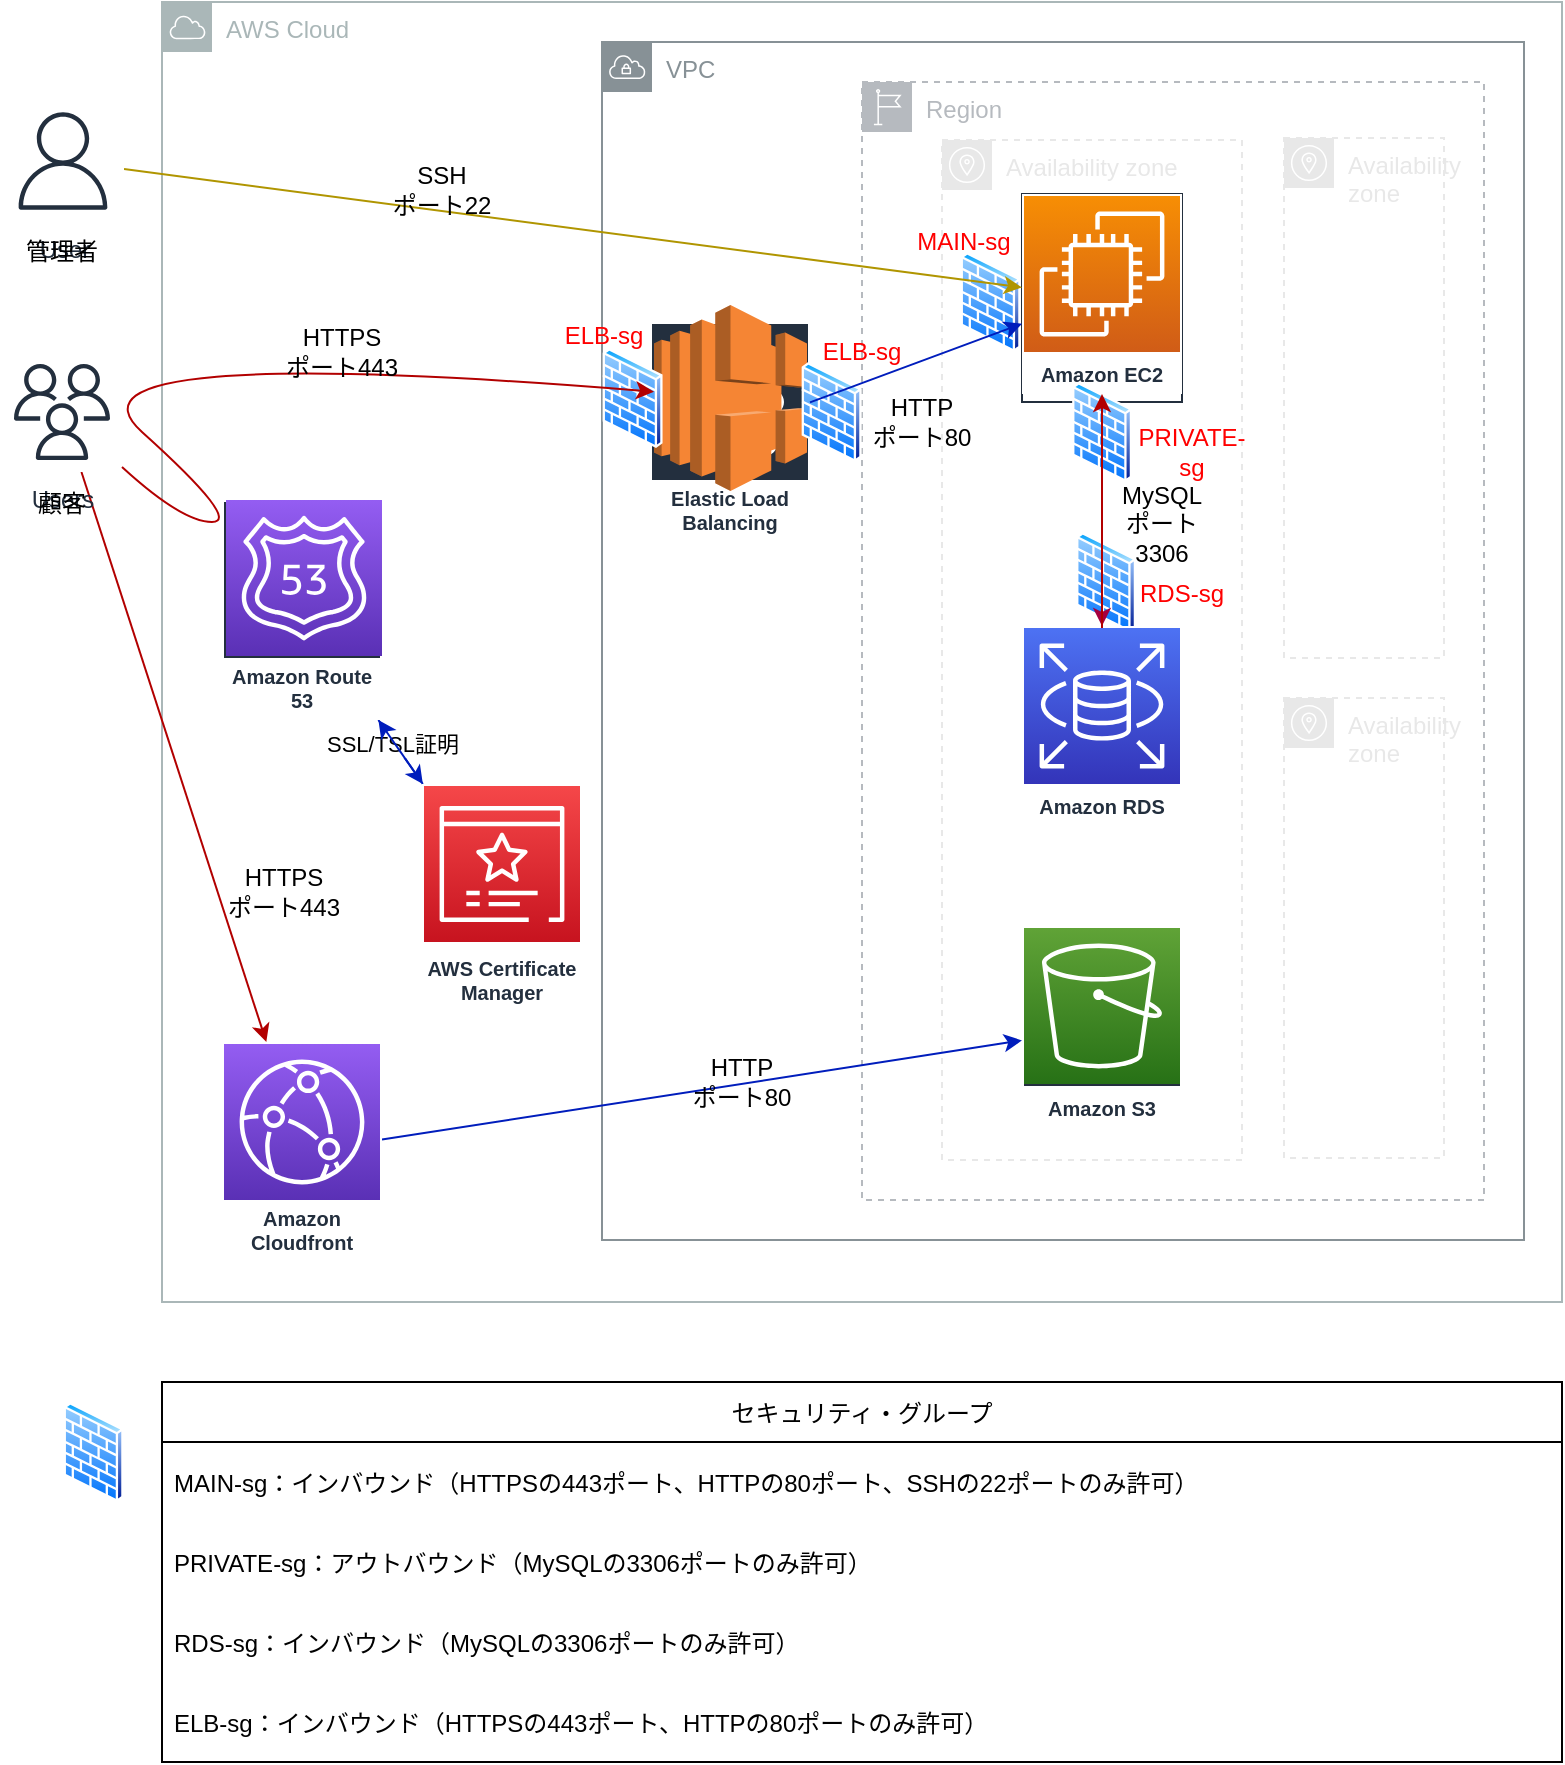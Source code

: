 <mxfile>
    <diagram id="dm2PWkYL3sp4k0YswSIr" name="Page-1">
        <mxGraphModel dx="990" dy="613" grid="1" gridSize="10" guides="1" tooltips="1" connect="1" arrows="1" fold="1" page="1" pageScale="1" pageWidth="827" pageHeight="1169" math="0" shadow="0">
            <root>
                <mxCell id="0"/>
                <mxCell id="1" parent="0"/>
                <mxCell id="81" value="" style="aspect=fixed;perimeter=ellipsePerimeter;html=1;align=center;shadow=0;dashed=0;spacingTop=3;image;image=img/lib/active_directory/firewall.svg;labelBackgroundColor=none;" vertex="1" parent="1">
                    <mxGeometry x="556.75" y="285" width="30.5" height="50" as="geometry"/>
                </mxCell>
                <mxCell id="79" value="" style="aspect=fixed;perimeter=ellipsePerimeter;html=1;align=center;shadow=0;dashed=0;spacingTop=3;image;image=img/lib/active_directory/firewall.svg;labelBackgroundColor=none;" vertex="1" parent="1">
                    <mxGeometry x="499" y="145" width="30.5" height="50" as="geometry"/>
                </mxCell>
                <mxCell id="42" value="" style="whiteSpace=wrap;html=1;verticalAlign=top;fillColor=#ffffff;strokeColor=#232F3E;fontColor=#232F3E;sketch=0;gradientColor=none;dashed=0;fontStyle=0;" vertex="1" parent="1">
                    <mxGeometry x="530" y="116" width="80" height="104" as="geometry"/>
                </mxCell>
                <mxCell id="31" value="AWS Cloud" style="sketch=0;outlineConnect=0;gradientColor=none;html=1;whiteSpace=wrap;fontSize=12;fontStyle=0;shape=mxgraph.aws4.group;grIcon=mxgraph.aws4.group_aws_cloud;strokeColor=#AAB7B8;fillColor=none;verticalAlign=top;align=left;spacingLeft=30;fontColor=#AAB7B8;dashed=0;" vertex="1" parent="1">
                    <mxGeometry x="100" y="20" width="700" height="650" as="geometry"/>
                </mxCell>
                <mxCell id="27" value="VPC" style="sketch=0;outlineConnect=0;gradientColor=none;html=1;whiteSpace=wrap;fontSize=12;fontStyle=0;shape=mxgraph.aws4.group;grIcon=mxgraph.aws4.group_vpc;strokeColor=#879196;fillColor=none;verticalAlign=top;align=left;spacingLeft=30;fontColor=#879196;dashed=0;" vertex="1" parent="1">
                    <mxGeometry x="320" y="40" width="461" height="599" as="geometry"/>
                </mxCell>
                <mxCell id="26" value="Region" style="sketch=0;outlineConnect=0;gradientColor=none;html=1;whiteSpace=wrap;fontSize=12;fontStyle=0;shape=mxgraph.aws4.group;grIcon=mxgraph.aws4.group_region;strokeColor=#B6BABF;fillColor=none;verticalAlign=top;align=left;spacingLeft=30;fontColor=#B6BABF;dashed=1;" vertex="1" parent="1">
                    <mxGeometry x="450" y="60" width="311" height="559" as="geometry"/>
                </mxCell>
                <mxCell id="28" value="Availability zone" style="sketch=0;outlineConnect=0;gradientColor=none;html=1;whiteSpace=wrap;fontSize=12;fontStyle=0;shape=mxgraph.aws4.group;grIcon=mxgraph.aws4.group_availability_zone;strokeColor=#E8E8E8;fillColor=none;verticalAlign=top;align=left;spacingLeft=30;fontColor=#E8E8E8;dashed=1;" vertex="1" parent="1">
                    <mxGeometry x="490" y="89" width="150" height="510" as="geometry"/>
                </mxCell>
                <mxCell id="3" value="Amazon RDS" style="sketch=0;outlineConnect=0;fontColor=#232F3E;gradientColor=none;strokeColor=#ffffff;fillColor=#232F3E;dashed=0;verticalLabelPosition=middle;verticalAlign=bottom;align=center;html=1;whiteSpace=wrap;fontSize=10;fontStyle=1;spacing=3;shape=mxgraph.aws4.productIcon;prIcon=mxgraph.aws4.rds;" vertex="1" parent="1">
                    <mxGeometry x="530" y="332" width="80" height="100" as="geometry"/>
                </mxCell>
                <mxCell id="55" style="edgeStyle=none;html=1;fillColor=#d80073;strokeColor=#A50040;" edge="1" parent="1" source="4" target="3">
                    <mxGeometry relative="1" as="geometry"/>
                </mxCell>
                <mxCell id="4" value="Amazon EC2" style="sketch=0;outlineConnect=0;fontColor=#232F3E;gradientColor=none;strokeColor=#ffffff;fillColor=#232F3E;dashed=0;verticalLabelPosition=middle;verticalAlign=bottom;align=center;html=1;whiteSpace=wrap;fontSize=10;fontStyle=1;spacing=3;shape=mxgraph.aws4.productIcon;prIcon=mxgraph.aws4.ec2;" vertex="1" parent="1">
                    <mxGeometry x="530" y="116" width="80" height="100" as="geometry"/>
                </mxCell>
                <mxCell id="6" value="Amazon S3" style="sketch=0;outlineConnect=0;fontColor=#232F3E;gradientColor=none;strokeColor=#ffffff;fillColor=#232F3E;dashed=0;verticalLabelPosition=middle;verticalAlign=bottom;align=center;html=1;whiteSpace=wrap;fontSize=10;fontStyle=1;spacing=3;shape=mxgraph.aws4.productIcon;prIcon=mxgraph.aws4.s3;" vertex="1" parent="1">
                    <mxGeometry x="530" y="483" width="80" height="100" as="geometry"/>
                </mxCell>
                <mxCell id="60" style="edgeStyle=none;html=1;fillColor=#0050ef;strokeColor=#001DBC;" edge="1" parent="1" source="7" target="6">
                    <mxGeometry relative="1" as="geometry"/>
                </mxCell>
                <mxCell id="7" value="Amazon Cloudfront" style="sketch=0;outlineConnect=0;fontColor=#232F3E;gradientColor=none;strokeColor=#ffffff;fillColor=#232F3E;dashed=0;verticalLabelPosition=middle;verticalAlign=bottom;align=center;html=1;whiteSpace=wrap;fontSize=10;fontStyle=1;spacing=3;shape=mxgraph.aws4.productIcon;prIcon=mxgraph.aws4.cloudfront;" vertex="1" parent="1">
                    <mxGeometry x="130" y="540" width="80" height="110" as="geometry"/>
                </mxCell>
                <mxCell id="12" value="Elastic Load Balancing" style="sketch=0;outlineConnect=0;fontColor=#232F3E;gradientColor=none;strokeColor=#ffffff;fillColor=#232F3E;dashed=0;verticalLabelPosition=middle;verticalAlign=bottom;align=center;html=1;whiteSpace=wrap;fontSize=10;fontStyle=1;spacing=3;shape=mxgraph.aws4.productIcon;prIcon=mxgraph.aws4.elastic_load_balancing;" vertex="1" parent="1">
                    <mxGeometry x="344" y="180" width="80" height="110" as="geometry"/>
                </mxCell>
                <mxCell id="52" style="edgeStyle=none;html=1;fillColor=#0050ef;strokeColor=#001DBC;" edge="1" parent="1" source="24" target="32">
                    <mxGeometry relative="1" as="geometry"/>
                </mxCell>
                <mxCell id="53" value="SSL/TSL証明" style="edgeLabel;html=1;align=center;verticalAlign=middle;resizable=0;points=[];" vertex="1" connectable="0" parent="52">
                    <mxGeometry x="0.314" y="-2" relative="1" as="geometry">
                        <mxPoint x="-6" y="-10" as="offset"/>
                    </mxGeometry>
                </mxCell>
                <mxCell id="24" value="Amazon Route 53" style="sketch=0;outlineConnect=0;fontColor=#232F3E;gradientColor=none;strokeColor=#ffffff;fillColor=#232F3E;dashed=0;verticalLabelPosition=middle;verticalAlign=bottom;align=center;html=1;whiteSpace=wrap;fontSize=10;fontStyle=1;spacing=3;shape=mxgraph.aws4.productIcon;prIcon=mxgraph.aws4.route_53;" vertex="1" parent="1">
                    <mxGeometry x="130" y="269" width="80" height="110" as="geometry"/>
                </mxCell>
                <mxCell id="43" value="" style="edgeStyle=none;html=1;fillColor=#e3c800;strokeColor=#B09500;" edge="1" parent="1" source="25" target="42">
                    <mxGeometry relative="1" as="geometry"/>
                </mxCell>
                <mxCell id="25" value="User" style="sketch=0;outlineConnect=0;fontColor=#232F3E;gradientColor=none;strokeColor=#232F3E;fillColor=#ffffff;dashed=0;verticalLabelPosition=bottom;verticalAlign=top;align=center;html=1;fontSize=12;fontStyle=0;aspect=fixed;shape=mxgraph.aws4.resourceIcon;resIcon=mxgraph.aws4.user;" vertex="1" parent="1">
                    <mxGeometry x="20" y="69" width="61" height="61" as="geometry"/>
                </mxCell>
                <mxCell id="29" value="Availability zone" style="sketch=0;outlineConnect=0;gradientColor=none;html=1;whiteSpace=wrap;fontSize=12;fontStyle=0;shape=mxgraph.aws4.group;grIcon=mxgraph.aws4.group_availability_zone;strokeColor=#E8E8E8;fillColor=none;verticalAlign=top;align=left;spacingLeft=30;fontColor=#E8E8E8;dashed=1;" vertex="1" parent="1">
                    <mxGeometry x="661" y="88" width="80" height="260" as="geometry"/>
                </mxCell>
                <mxCell id="30" value="Availability zone" style="sketch=0;outlineConnect=0;gradientColor=none;html=1;whiteSpace=wrap;fontSize=12;fontStyle=0;shape=mxgraph.aws4.group;grIcon=mxgraph.aws4.group_availability_zone;strokeColor=#E8E8E8;fillColor=none;verticalAlign=top;align=left;spacingLeft=30;fontColor=#E8E8E8;dashed=1;" vertex="1" parent="1">
                    <mxGeometry x="661" y="368" width="80" height="230" as="geometry"/>
                </mxCell>
                <mxCell id="54" style="edgeStyle=none;html=1;fillColor=#0050ef;strokeColor=#001DBC;" edge="1" parent="1" source="32" target="24">
                    <mxGeometry relative="1" as="geometry"/>
                </mxCell>
                <mxCell id="32" value="AWS Certificate Manager" style="sketch=0;outlineConnect=0;fontColor=#232F3E;gradientColor=none;strokeColor=#ffffff;fillColor=#232F3E;dashed=0;verticalLabelPosition=middle;verticalAlign=bottom;align=center;html=1;whiteSpace=wrap;fontSize=10;fontStyle=1;spacing=3;shape=mxgraph.aws4.productIcon;prIcon=mxgraph.aws4.certificate_manager_3;" vertex="1" parent="1">
                    <mxGeometry x="230" y="411" width="80" height="114" as="geometry"/>
                </mxCell>
                <mxCell id="59" style="edgeStyle=none;html=1;fillColor=#e51400;strokeColor=#B20000;" edge="1" parent="1" source="34" target="7">
                    <mxGeometry relative="1" as="geometry"/>
                </mxCell>
                <mxCell id="34" value="Users" style="sketch=0;outlineConnect=0;fontColor=#232F3E;gradientColor=none;strokeColor=#232F3E;fillColor=#ffffff;dashed=0;verticalLabelPosition=bottom;verticalAlign=top;align=center;html=1;fontSize=12;fontStyle=0;aspect=fixed;shape=mxgraph.aws4.resourceIcon;resIcon=mxgraph.aws4.users;" vertex="1" parent="1">
                    <mxGeometry x="20" y="195" width="60" height="60" as="geometry"/>
                </mxCell>
                <mxCell id="44" value="SSH&lt;br&gt;ポート22" style="text;html=1;strokeColor=none;fillColor=none;align=center;verticalAlign=middle;whiteSpace=wrap;rounded=0;" vertex="1" parent="1">
                    <mxGeometry x="210" y="99" width="60" height="30" as="geometry"/>
                </mxCell>
                <mxCell id="63" value="MySQL&lt;br&gt;ポート3306" style="text;html=1;strokeColor=none;fillColor=none;align=center;verticalAlign=middle;whiteSpace=wrap;rounded=0;" vertex="1" parent="1">
                    <mxGeometry x="570" y="260" width="60" height="41" as="geometry"/>
                </mxCell>
                <mxCell id="65" value="HTTPS&lt;br&gt;ポート443" style="text;html=1;strokeColor=none;fillColor=none;align=center;verticalAlign=middle;whiteSpace=wrap;rounded=0;" vertex="1" parent="1">
                    <mxGeometry x="131" y="440" width="60" height="50" as="geometry"/>
                </mxCell>
                <mxCell id="66" value="HTTP&lt;br&gt;ポート80" style="text;html=1;strokeColor=none;fillColor=none;align=center;verticalAlign=middle;whiteSpace=wrap;rounded=0;" vertex="1" parent="1">
                    <mxGeometry x="360" y="535" width="60" height="50" as="geometry"/>
                </mxCell>
                <mxCell id="68" value="" style="sketch=0;points=[[0,0,0],[0.25,0,0],[0.5,0,0],[0.75,0,0],[1,0,0],[0,1,0],[0.25,1,0],[0.5,1,0],[0.75,1,0],[1,1,0],[0,0.25,0],[0,0.5,0],[0,0.75,0],[1,0.25,0],[1,0.5,0],[1,0.75,0]];outlineConnect=0;fontColor=#232F3E;gradientColor=#945DF2;gradientDirection=north;fillColor=#5A30B5;strokeColor=#ffffff;dashed=0;verticalLabelPosition=bottom;verticalAlign=top;align=center;html=1;fontSize=12;fontStyle=0;aspect=fixed;shape=mxgraph.aws4.resourceIcon;resIcon=mxgraph.aws4.route_53;labelBackgroundColor=none;" vertex="1" parent="1">
                    <mxGeometry x="132" y="269" width="78" height="78" as="geometry"/>
                </mxCell>
                <mxCell id="69" value="" style="outlineConnect=0;dashed=0;verticalLabelPosition=bottom;verticalAlign=top;align=center;html=1;shape=mxgraph.aws3.elastic_load_balancing;fillColor=#F58534;gradientColor=none;labelBackgroundColor=none;" vertex="1" parent="1">
                    <mxGeometry x="346" y="171.5" width="76.5" height="93" as="geometry"/>
                </mxCell>
                <mxCell id="70" value="" style="sketch=0;points=[[0,0,0],[0.25,0,0],[0.5,0,0],[0.75,0,0],[1,0,0],[0,1,0],[0.25,1,0],[0.5,1,0],[0.75,1,0],[1,1,0],[0,0.25,0],[0,0.5,0],[0,0.75,0],[1,0.25,0],[1,0.5,0],[1,0.75,0]];outlineConnect=0;fontColor=#232F3E;gradientColor=#F78E04;gradientDirection=north;fillColor=#D05C17;strokeColor=#ffffff;dashed=0;verticalLabelPosition=bottom;verticalAlign=top;align=center;html=1;fontSize=12;fontStyle=0;aspect=fixed;shape=mxgraph.aws4.resourceIcon;resIcon=mxgraph.aws4.ec2;labelBackgroundColor=none;" vertex="1" parent="1">
                    <mxGeometry x="531" y="117" width="78" height="78" as="geometry"/>
                </mxCell>
                <mxCell id="72" value="" style="sketch=0;points=[[0,0,0],[0.25,0,0],[0.5,0,0],[0.75,0,0],[1,0,0],[0,1,0],[0.25,1,0],[0.5,1,0],[0.75,1,0],[1,1,0],[0,0.25,0],[0,0.5,0],[0,0.75,0],[1,0.25,0],[1,0.5,0],[1,0.75,0]];outlineConnect=0;fontColor=#232F3E;gradientColor=#4D72F3;gradientDirection=north;fillColor=#3334B9;strokeColor=#ffffff;dashed=0;verticalLabelPosition=bottom;verticalAlign=top;align=center;html=1;fontSize=12;fontStyle=0;aspect=fixed;shape=mxgraph.aws4.resourceIcon;resIcon=mxgraph.aws4.rds;labelBackgroundColor=none;" vertex="1" parent="1">
                    <mxGeometry x="531" y="333" width="78" height="78" as="geometry"/>
                </mxCell>
                <mxCell id="73" value="" style="sketch=0;points=[[0,0,0],[0.25,0,0],[0.5,0,0],[0.75,0,0],[1,0,0],[0,1,0],[0.25,1,0],[0.5,1,0],[0.75,1,0],[1,1,0],[0,0.25,0],[0,0.5,0],[0,0.75,0],[1,0.25,0],[1,0.5,0],[1,0.75,0]];outlineConnect=0;fontColor=#232F3E;gradientColor=#60A337;gradientDirection=north;fillColor=#277116;strokeColor=#ffffff;dashed=0;verticalLabelPosition=bottom;verticalAlign=top;align=center;html=1;fontSize=12;fontStyle=0;aspect=fixed;shape=mxgraph.aws4.resourceIcon;resIcon=mxgraph.aws4.s3;labelBackgroundColor=none;" vertex="1" parent="1">
                    <mxGeometry x="531" y="483" width="78" height="78" as="geometry"/>
                </mxCell>
                <mxCell id="74" value="" style="sketch=0;points=[[0,0,0],[0.25,0,0],[0.5,0,0],[0.75,0,0],[1,0,0],[0,1,0],[0.25,1,0],[0.5,1,0],[0.75,1,0],[1,1,0],[0,0.25,0],[0,0.5,0],[0,0.75,0],[1,0.25,0],[1,0.5,0],[1,0.75,0]];outlineConnect=0;fontColor=#232F3E;gradientColor=#945DF2;gradientDirection=north;fillColor=#5A30B5;strokeColor=#ffffff;dashed=0;verticalLabelPosition=bottom;verticalAlign=top;align=center;html=1;fontSize=12;fontStyle=0;aspect=fixed;shape=mxgraph.aws4.resourceIcon;resIcon=mxgraph.aws4.cloudfront;labelBackgroundColor=none;" vertex="1" parent="1">
                    <mxGeometry x="131" y="541" width="78" height="78" as="geometry"/>
                </mxCell>
                <mxCell id="75" value="" style="sketch=0;points=[[0,0,0],[0.25,0,0],[0.5,0,0],[0.75,0,0],[1,0,0],[0,1,0],[0.25,1,0],[0.5,1,0],[0.75,1,0],[1,1,0],[0,0.25,0],[0,0.5,0],[0,0.75,0],[1,0.25,0],[1,0.5,0],[1,0.75,0]];outlineConnect=0;fontColor=#232F3E;gradientColor=#F54749;gradientDirection=north;fillColor=#C7131F;strokeColor=#ffffff;dashed=0;verticalLabelPosition=bottom;verticalAlign=top;align=center;html=1;fontSize=12;fontStyle=0;aspect=fixed;shape=mxgraph.aws4.resourceIcon;resIcon=mxgraph.aws4.certificate_manager_3;labelBackgroundColor=none;" vertex="1" parent="1">
                    <mxGeometry x="231" y="412" width="78" height="78" as="geometry"/>
                </mxCell>
                <mxCell id="76" value="顧客" style="text;html=1;strokeColor=none;fillColor=none;align=center;verticalAlign=middle;whiteSpace=wrap;rounded=0;" vertex="1" parent="1">
                    <mxGeometry x="25" y="261" width="50" height="20" as="geometry"/>
                </mxCell>
                <mxCell id="77" value="管理者" style="text;html=1;strokeColor=none;fillColor=none;align=center;verticalAlign=middle;whiteSpace=wrap;rounded=0;" vertex="1" parent="1">
                    <mxGeometry x="25" y="135" width="50" height="20" as="geometry"/>
                </mxCell>
                <mxCell id="80" value="" style="aspect=fixed;perimeter=ellipsePerimeter;html=1;align=center;shadow=0;dashed=0;spacingTop=3;image;image=img/lib/active_directory/firewall.svg;labelBackgroundColor=none;" vertex="1" parent="1">
                    <mxGeometry x="554.75" y="210" width="30.5" height="50" as="geometry"/>
                </mxCell>
                <mxCell id="84" value="" style="aspect=fixed;perimeter=ellipsePerimeter;html=1;align=center;shadow=0;dashed=0;spacingTop=3;image;image=img/lib/active_directory/firewall.svg;labelBackgroundColor=none;" vertex="1" parent="1">
                    <mxGeometry x="320" y="193" width="30.5" height="50" as="geometry"/>
                </mxCell>
                <mxCell id="83" value="" style="curved=1;endArrow=classic;html=1;fillColor=#e51400;strokeColor=#B20000;" edge="1" parent="1" source="34" target="69">
                    <mxGeometry width="50" height="50" relative="1" as="geometry">
                        <mxPoint x="370" y="410" as="sourcePoint"/>
                        <mxPoint x="330" y="225" as="targetPoint"/>
                        <Array as="points">
                            <mxPoint x="110" y="280"/>
                            <mxPoint x="140" y="280"/>
                            <mxPoint x="40" y="190"/>
                        </Array>
                    </mxGeometry>
                </mxCell>
                <mxCell id="82" value="HTTPS&lt;br&gt;ポート443" style="text;html=1;strokeColor=none;fillColor=none;align=center;verticalAlign=middle;whiteSpace=wrap;rounded=0;" vertex="1" parent="1">
                    <mxGeometry x="160" y="170" width="60" height="50" as="geometry"/>
                </mxCell>
                <mxCell id="85" style="edgeStyle=none;html=1;fillColor=#e51400;strokeColor=#B20000;startArrow=none;exitX=0.5;exitY=0;exitDx=0;exitDy=0;exitPerimeter=0;" edge="1" parent="1" source="72" target="4">
                    <mxGeometry relative="1" as="geometry"/>
                </mxCell>
                <mxCell id="90" value="" style="aspect=fixed;perimeter=ellipsePerimeter;html=1;align=center;shadow=0;dashed=0;spacingTop=3;image;image=img/lib/active_directory/firewall.svg;labelBackgroundColor=none;" vertex="1" parent="1">
                    <mxGeometry x="419.5" y="200" width="30.5" height="50" as="geometry"/>
                </mxCell>
                <mxCell id="64" value="HTTP&lt;br&gt;ポート80" style="text;html=1;strokeColor=none;fillColor=none;align=center;verticalAlign=middle;whiteSpace=wrap;rounded=0;" vertex="1" parent="1">
                    <mxGeometry x="450" y="205" width="60" height="50" as="geometry"/>
                </mxCell>
                <mxCell id="49" style="edgeStyle=none;html=1;fillColor=#0050ef;strokeColor=#001DBC;startArrow=none;" edge="1" parent="1" source="12" target="4">
                    <mxGeometry relative="1" as="geometry">
                        <mxPoint x="510" y="185.333" as="sourcePoint"/>
                    </mxGeometry>
                </mxCell>
                <mxCell id="92" value="セキュリティ・グループ" style="swimlane;fontStyle=0;childLayout=stackLayout;horizontal=1;startSize=30;horizontalStack=0;resizeParent=1;resizeParentMax=0;resizeLast=0;collapsible=1;marginBottom=0;labelBackgroundColor=none;" vertex="1" parent="1">
                    <mxGeometry x="100" y="710" width="700" height="190" as="geometry">
                        <mxRectangle x="100" y="710" width="160" height="30" as="alternateBounds"/>
                    </mxGeometry>
                </mxCell>
                <mxCell id="93" value="MAIN-sg：インバウンド（HTTPSの443ポート、HTTPの80ポート、SSHの22ポートのみ許可）" style="text;strokeColor=none;fillColor=none;align=left;verticalAlign=middle;spacingLeft=4;spacingRight=4;overflow=hidden;points=[[0,0.5],[1,0.5]];portConstraint=eastwest;rotatable=0;labelBackgroundColor=none;" vertex="1" parent="92">
                    <mxGeometry y="30" width="700" height="40" as="geometry"/>
                </mxCell>
                <mxCell id="94" value="PRIVATE-sg：アウトバウンド（MySQLの3306ポートのみ許可）" style="text;strokeColor=none;fillColor=none;align=left;verticalAlign=middle;spacingLeft=4;spacingRight=4;overflow=hidden;points=[[0,0.5],[1,0.5]];portConstraint=eastwest;rotatable=0;labelBackgroundColor=none;" vertex="1" parent="92">
                    <mxGeometry y="70" width="700" height="40" as="geometry"/>
                </mxCell>
                <mxCell id="95" value="RDS-sg：インバウンド（MySQLの3306ポートのみ許可）" style="text;strokeColor=none;fillColor=none;align=left;verticalAlign=middle;spacingLeft=4;spacingRight=4;overflow=hidden;points=[[0,0.5],[1,0.5]];portConstraint=eastwest;rotatable=0;labelBackgroundColor=none;" vertex="1" parent="92">
                    <mxGeometry y="110" width="700" height="40" as="geometry"/>
                </mxCell>
                <mxCell id="108" value="ELB-sg：インバウンド（HTTPSの443ポート、HTTPの80ポートのみ許可）" style="text;strokeColor=none;fillColor=none;align=left;verticalAlign=middle;spacingLeft=4;spacingRight=4;overflow=hidden;points=[[0,0.5],[1,0.5]];portConstraint=eastwest;rotatable=0;labelBackgroundColor=none;" vertex="1" parent="92">
                    <mxGeometry y="150" width="700" height="40" as="geometry"/>
                </mxCell>
                <mxCell id="96" value="&lt;font color=&quot;#ff0000&quot;&gt;PRIVATE-sg&lt;/font&gt;" style="text;html=1;strokeColor=none;fillColor=none;align=center;verticalAlign=middle;whiteSpace=wrap;rounded=0;labelBackgroundColor=none;" vertex="1" parent="1">
                    <mxGeometry x="585.25" y="230" width="60" height="30" as="geometry"/>
                </mxCell>
                <mxCell id="97" value="&lt;font color=&quot;#ff0000&quot;&gt;RDS-sg&lt;/font&gt;" style="text;html=1;strokeColor=none;fillColor=none;align=center;verticalAlign=middle;whiteSpace=wrap;rounded=0;labelBackgroundColor=none;" vertex="1" parent="1">
                    <mxGeometry x="580" y="301" width="60" height="30" as="geometry"/>
                </mxCell>
                <mxCell id="98" value="&lt;font color=&quot;#ff0000&quot;&gt;ELB-sg&lt;/font&gt;" style="text;html=1;strokeColor=none;fillColor=none;align=center;verticalAlign=middle;whiteSpace=wrap;rounded=0;labelBackgroundColor=none;" vertex="1" parent="1">
                    <mxGeometry x="420" y="180" width="60" height="30" as="geometry"/>
                </mxCell>
                <mxCell id="99" value="&lt;font color=&quot;#ff0000&quot;&gt;ELB-sg&lt;/font&gt;" style="text;html=1;strokeColor=none;fillColor=none;align=center;verticalAlign=middle;whiteSpace=wrap;rounded=0;labelBackgroundColor=none;" vertex="1" parent="1">
                    <mxGeometry x="290.5" y="171.5" width="60" height="30" as="geometry"/>
                </mxCell>
                <mxCell id="100" value="&lt;font color=&quot;#ff0000&quot;&gt;MAIN-sg&lt;/font&gt;" style="text;html=1;strokeColor=none;fillColor=none;align=center;verticalAlign=middle;whiteSpace=wrap;rounded=0;labelBackgroundColor=none;" vertex="1" parent="1">
                    <mxGeometry x="471" y="125" width="60" height="30" as="geometry"/>
                </mxCell>
                <mxCell id="91" value="" style="aspect=fixed;perimeter=ellipsePerimeter;html=1;align=center;shadow=0;dashed=0;spacingTop=3;image;image=img/lib/active_directory/firewall.svg;labelBackgroundColor=none;" vertex="1" parent="1">
                    <mxGeometry x="50.5" y="720" width="30.5" height="50" as="geometry"/>
                </mxCell>
            </root>
        </mxGraphModel>
    </diagram>
</mxfile>